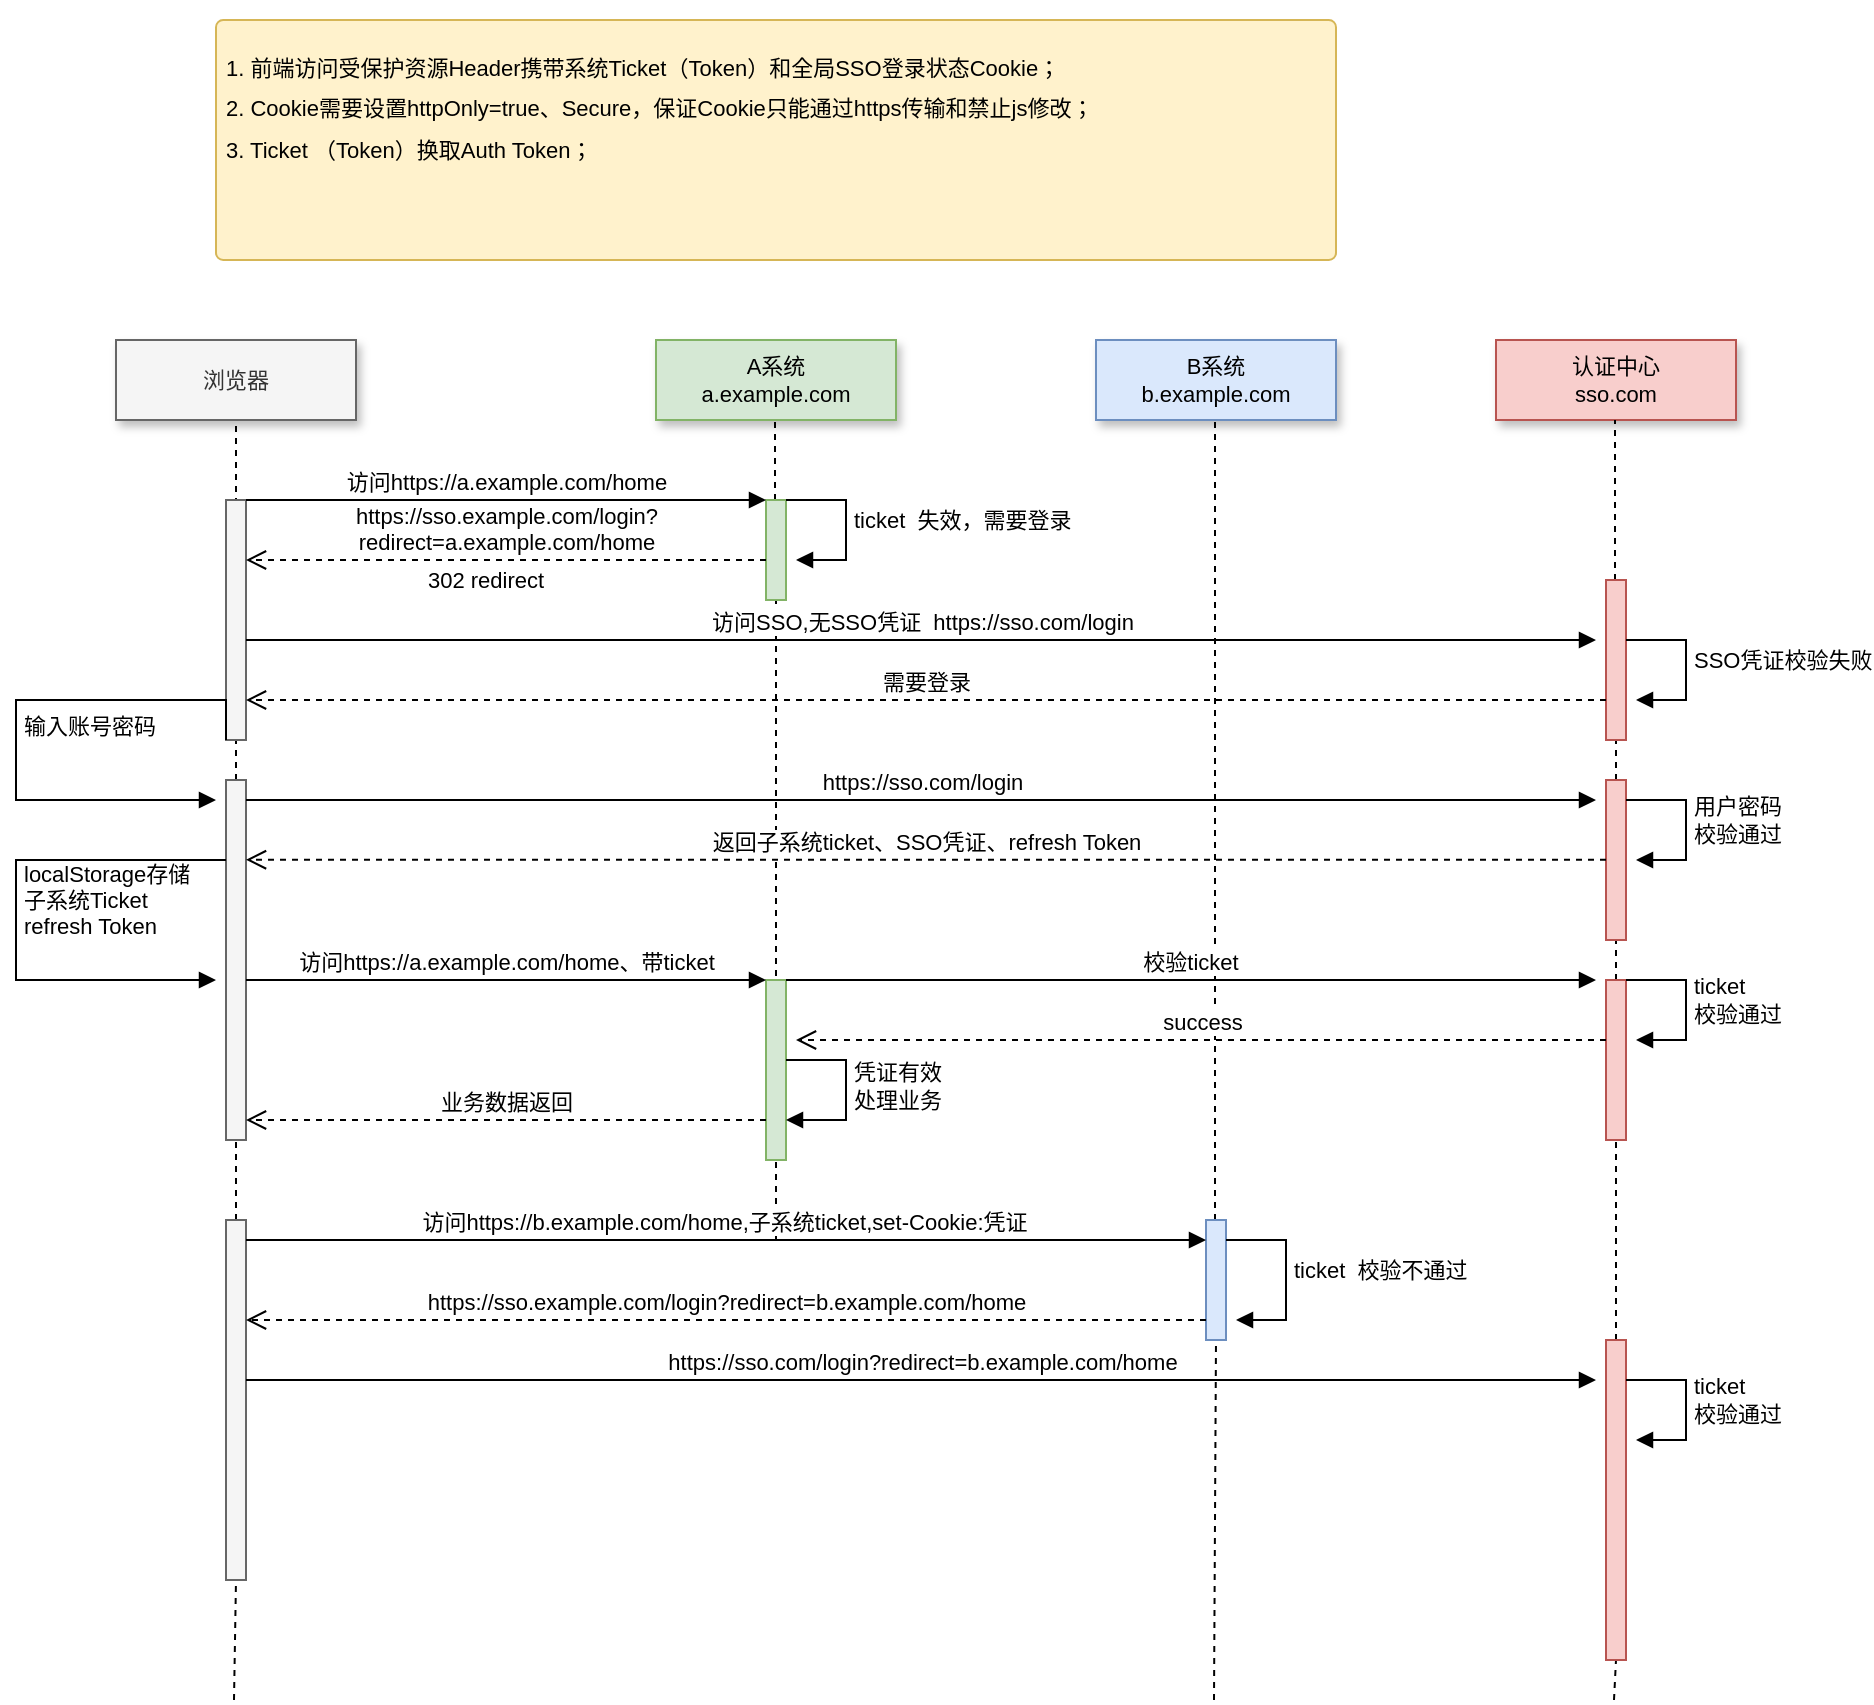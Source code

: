 <mxfile version="22.1.4" type="github">
  <diagram name="第 1 页" id="4eC4Y5nyNUY1-vNa9eZq">
    <mxGraphModel dx="1905" dy="702" grid="1" gridSize="10" guides="1" tooltips="1" connect="1" arrows="1" fold="1" page="1" pageScale="1" pageWidth="827" pageHeight="1169" math="0" shadow="0">
      <root>
        <mxCell id="0" />
        <mxCell id="1" parent="0" />
        <mxCell id="cjf3HgqTAm4N_7wbF4_n-6" value="" style="rounded=1;whiteSpace=wrap;html=1;fillColor=#fff2cc;strokeColor=#d6b656;arcSize=3;fontSize=11;" parent="1" vertex="1">
          <mxGeometry x="-40" y="40" width="560" height="120" as="geometry" />
        </mxCell>
        <mxCell id="cjf3HgqTAm4N_7wbF4_n-5" value="&lt;h1 style=&quot;font-size: 11px;&quot;&gt;&lt;font style=&quot;font-size: 11px; font-weight: normal;&quot;&gt;&lt;br style=&quot;font-size: 11px;&quot;&gt;&lt;/font&gt;&lt;/h1&gt;&lt;h1 style=&quot;font-size: 11px;&quot;&gt;&lt;font style=&quot;font-size: 11px; font-weight: normal;&quot;&gt;1. 前端访问受保护资源Header携带系统Ticket（Token）和全局SSO登录状态Cookie；&lt;/font&gt;&lt;/h1&gt;&lt;h1 style=&quot;font-size: 11px;&quot;&gt;&lt;span style=&quot;font-weight: normal; font-size: 11px;&quot;&gt;2. Cookie需要设置httpOnly=true、Secure，保证Cookie只能通过https传输和禁止js修改；&lt;/span&gt;&lt;/h1&gt;&lt;div style=&quot;font-size: 11px;&quot;&gt;&lt;span style=&quot;background-color: initial; font-size: 11px;&quot;&gt;3. Ticket （Token）换取Auth Token；&lt;/span&gt;&lt;br style=&quot;font-size: 11px;&quot;&gt;&lt;/div&gt;&lt;div style=&quot;font-size: 11px;&quot;&gt;&lt;font style=&quot;font-weight: normal; font-size: 11px;&quot;&gt;&lt;br style=&quot;font-size: 11px;&quot;&gt;&lt;/font&gt;&lt;/div&gt;" style="text;html=1;strokeColor=none;fillColor=none;spacing=5;spacingTop=-20;whiteSpace=wrap;overflow=hidden;rounded=0;fontSize=11;" parent="1" vertex="1">
          <mxGeometry x="-40" y="40" width="540" height="120" as="geometry" />
        </mxCell>
        <mxCell id="cjf3HgqTAm4N_7wbF4_n-7" value="浏览器" style="rounded=0;whiteSpace=wrap;html=1;fillColor=#f5f5f5;shadow=1;strokeColor=#666666;fontColor=#333333;fontSize=11;" parent="1" vertex="1">
          <mxGeometry x="-90" y="200" width="120" height="40" as="geometry" />
        </mxCell>
        <mxCell id="cjf3HgqTAm4N_7wbF4_n-8" value="A系统&lt;br style=&quot;font-size: 11px;&quot;&gt;a.example.com" style="rounded=0;whiteSpace=wrap;html=1;fillColor=#d5e8d4;shadow=1;strokeColor=#82b366;fontSize=11;" parent="1" vertex="1">
          <mxGeometry x="180" y="200" width="120" height="40" as="geometry" />
        </mxCell>
        <mxCell id="cjf3HgqTAm4N_7wbF4_n-9" value="B系统&lt;br style=&quot;border-color: var(--border-color); font-size: 11px;&quot;&gt;b.example.com" style="rounded=0;whiteSpace=wrap;html=1;fillColor=#dae8fc;shadow=1;strokeColor=#6c8ebf;fontSize=11;" parent="1" vertex="1">
          <mxGeometry x="400" y="200" width="120" height="40" as="geometry" />
        </mxCell>
        <mxCell id="cjf3HgqTAm4N_7wbF4_n-10" value="认证中心&lt;br style=&quot;font-size: 11px;&quot;&gt;sso.com" style="rounded=0;whiteSpace=wrap;html=1;fillColor=#f8cecc;shadow=1;strokeColor=#b85450;fontSize=11;" parent="1" vertex="1">
          <mxGeometry x="600" y="200" width="120" height="40" as="geometry" />
        </mxCell>
        <mxCell id="leE8Cb88VZXqTR05hnTv-3" value="" style="endArrow=none;dashed=1;html=1;rounded=0;entryX=0.5;entryY=1;entryDx=0;entryDy=0;" edge="1" parent="1" source="leE8Cb88VZXqTR05hnTv-28" target="cjf3HgqTAm4N_7wbF4_n-7">
          <mxGeometry width="50" height="50" relative="1" as="geometry">
            <mxPoint x="-30" y="750" as="sourcePoint" />
            <mxPoint x="-5" y="290" as="targetPoint" />
          </mxGeometry>
        </mxCell>
        <mxCell id="leE8Cb88VZXqTR05hnTv-1" value="" style="html=1;points=[[0,0,0,0,5],[0,1,0,0,-5],[1,0,0,0,5],[1,1,0,0,-5]];perimeter=orthogonalPerimeter;outlineConnect=0;targetShapes=umlLifeline;portConstraint=eastwest;newEdgeStyle={&quot;curved&quot;:0,&quot;rounded&quot;:0};fillColor=#f5f5f5;fontColor=#333333;strokeColor=#666666;fontSize=11;" vertex="1" parent="1">
          <mxGeometry x="-35" y="280" width="10" height="120" as="geometry" />
        </mxCell>
        <mxCell id="leE8Cb88VZXqTR05hnTv-4" value="" style="endArrow=none;dashed=1;html=1;rounded=0;entryX=0.5;entryY=1;entryDx=0;entryDy=0;fontSize=11;" edge="1" parent="1" source="leE8Cb88VZXqTR05hnTv-7">
          <mxGeometry width="50" height="50" relative="1" as="geometry">
            <mxPoint x="239.5" y="750" as="sourcePoint" />
            <mxPoint x="239.5" y="240" as="targetPoint" />
          </mxGeometry>
        </mxCell>
        <mxCell id="leE8Cb88VZXqTR05hnTv-5" value="" style="endArrow=none;dashed=1;html=1;rounded=0;entryX=0.5;entryY=1;entryDx=0;entryDy=0;" edge="1" parent="1" source="leE8Cb88VZXqTR05hnTv-49">
          <mxGeometry width="50" height="50" relative="1" as="geometry">
            <mxPoint x="459" y="880" as="sourcePoint" />
            <mxPoint x="459.5" y="240" as="targetPoint" />
          </mxGeometry>
        </mxCell>
        <mxCell id="leE8Cb88VZXqTR05hnTv-6" value="" style="endArrow=none;dashed=1;html=1;rounded=0;entryX=0.5;entryY=1;entryDx=0;entryDy=0;" edge="1" parent="1" source="leE8Cb88VZXqTR05hnTv-9">
          <mxGeometry width="50" height="50" relative="1" as="geometry">
            <mxPoint x="659.5" y="750" as="sourcePoint" />
            <mxPoint x="659.5" y="240" as="targetPoint" />
          </mxGeometry>
        </mxCell>
        <mxCell id="leE8Cb88VZXqTR05hnTv-8" value="" style="endArrow=none;dashed=1;html=1;rounded=0;entryX=0.5;entryY=1;entryDx=0;entryDy=0;" edge="1" parent="1" target="leE8Cb88VZXqTR05hnTv-7">
          <mxGeometry width="50" height="50" relative="1" as="geometry">
            <mxPoint x="240" y="650" as="sourcePoint" />
            <mxPoint x="239.5" y="240" as="targetPoint" />
          </mxGeometry>
        </mxCell>
        <mxCell id="leE8Cb88VZXqTR05hnTv-7" value="" style="html=1;points=[[0,0,0,0,5],[0,1,0,0,-5],[1,0,0,0,5],[1,1,0,0,-5]];perimeter=orthogonalPerimeter;outlineConnect=0;targetShapes=umlLifeline;portConstraint=eastwest;newEdgeStyle={&quot;curved&quot;:0,&quot;rounded&quot;:0};fillColor=#d5e8d4;strokeColor=#82b366;fontSize=11;" vertex="1" parent="1">
          <mxGeometry x="235" y="280" width="10" height="50" as="geometry" />
        </mxCell>
        <mxCell id="leE8Cb88VZXqTR05hnTv-15" value="访问https://a.example.com/home" style="html=1;verticalAlign=bottom;endArrow=block;curved=0;rounded=0;fontSize=11;" edge="1" parent="1" source="leE8Cb88VZXqTR05hnTv-1" target="leE8Cb88VZXqTR05hnTv-7">
          <mxGeometry x="-0.003" width="80" relative="1" as="geometry">
            <mxPoint x="30" y="330" as="sourcePoint" />
            <mxPoint x="110" y="330" as="targetPoint" />
            <Array as="points">
              <mxPoint x="70" y="280" />
            </Array>
            <mxPoint as="offset" />
          </mxGeometry>
        </mxCell>
        <mxCell id="leE8Cb88VZXqTR05hnTv-20" value="ticket&amp;nbsp; 失效，需要登录" style="html=1;align=left;spacingLeft=2;endArrow=block;rounded=0;edgeStyle=orthogonalEdgeStyle;curved=0;rounded=0;fontSize=11;" edge="1" parent="1">
          <mxGeometry x="-0.06" relative="1" as="geometry">
            <mxPoint x="245" y="280" as="sourcePoint" />
            <Array as="points">
              <mxPoint x="275" y="310" />
            </Array>
            <mxPoint x="250" y="310" as="targetPoint" />
            <mxPoint as="offset" />
          </mxGeometry>
        </mxCell>
        <mxCell id="leE8Cb88VZXqTR05hnTv-22" value="302 redirect" style="text;html=1;strokeColor=none;fillColor=none;align=center;verticalAlign=middle;whiteSpace=wrap;rounded=0;fontSize=11;" vertex="1" parent="1">
          <mxGeometry x="60" y="305" width="70" height="30" as="geometry" />
        </mxCell>
        <mxCell id="leE8Cb88VZXqTR05hnTv-23" value="" style="endArrow=none;dashed=1;html=1;rounded=0;entryX=0.5;entryY=1;entryDx=0;entryDy=0;" edge="1" parent="1" source="leE8Cb88VZXqTR05hnTv-30" target="leE8Cb88VZXqTR05hnTv-9">
          <mxGeometry width="50" height="50" relative="1" as="geometry">
            <mxPoint x="659.5" y="750" as="sourcePoint" />
            <mxPoint x="659.5" y="240" as="targetPoint" />
          </mxGeometry>
        </mxCell>
        <mxCell id="leE8Cb88VZXqTR05hnTv-9" value="" style="html=1;points=[[0,0,0,0,5],[0,1,0,0,-5],[1,0,0,0,5],[1,1,0,0,-5]];perimeter=orthogonalPerimeter;outlineConnect=0;targetShapes=umlLifeline;portConstraint=eastwest;newEdgeStyle={&quot;curved&quot;:0,&quot;rounded&quot;:0};fillColor=#f8cecc;strokeColor=#b85450;fontSize=11;" vertex="1" parent="1">
          <mxGeometry x="655" y="320" width="10" height="80" as="geometry" />
        </mxCell>
        <mxCell id="leE8Cb88VZXqTR05hnTv-25" value="访问SSO,无SSO凭证&amp;nbsp; https://sso.com/login" style="html=1;verticalAlign=bottom;endArrow=block;curved=0;rounded=0;" edge="1" parent="1">
          <mxGeometry width="80" relative="1" as="geometry">
            <mxPoint x="-25" y="350" as="sourcePoint" />
            <mxPoint x="650" y="350" as="targetPoint" />
          </mxGeometry>
        </mxCell>
        <mxCell id="leE8Cb88VZXqTR05hnTv-26" value="SSO凭证校验失败" style="html=1;align=left;spacingLeft=2;endArrow=block;rounded=0;edgeStyle=orthogonalEdgeStyle;curved=0;rounded=0;fontSize=11;" edge="1" parent="1">
          <mxGeometry x="-0.06" relative="1" as="geometry">
            <mxPoint x="665" y="350" as="sourcePoint" />
            <Array as="points">
              <mxPoint x="695" y="380" />
            </Array>
            <mxPoint x="670" y="380" as="targetPoint" />
            <mxPoint as="offset" />
          </mxGeometry>
        </mxCell>
        <mxCell id="leE8Cb88VZXqTR05hnTv-27" value="需要登录" style="html=1;verticalAlign=bottom;endArrow=open;dashed=1;endSize=8;curved=0;rounded=0;" edge="1" parent="1" target="leE8Cb88VZXqTR05hnTv-1">
          <mxGeometry relative="1" as="geometry">
            <mxPoint x="655" y="380" as="sourcePoint" />
            <mxPoint x="-20" y="380" as="targetPoint" />
            <mxPoint as="offset" />
          </mxGeometry>
        </mxCell>
        <mxCell id="leE8Cb88VZXqTR05hnTv-29" value="" style="endArrow=none;dashed=1;html=1;rounded=0;entryX=0.5;entryY=1;entryDx=0;entryDy=0;" edge="1" parent="1" source="leE8Cb88VZXqTR05hnTv-46" target="leE8Cb88VZXqTR05hnTv-28">
          <mxGeometry width="50" height="50" relative="1" as="geometry">
            <mxPoint x="-31" y="880" as="sourcePoint" />
            <mxPoint x="-30" y="240" as="targetPoint" />
          </mxGeometry>
        </mxCell>
        <mxCell id="leE8Cb88VZXqTR05hnTv-28" value="" style="html=1;points=[[0,0,0,0,5],[0,1,0,0,-5],[1,0,0,0,5],[1,1,0,0,-5]];perimeter=orthogonalPerimeter;outlineConnect=0;targetShapes=umlLifeline;portConstraint=eastwest;newEdgeStyle={&quot;curved&quot;:0,&quot;rounded&quot;:0};fillColor=#f5f5f5;fontColor=#333333;strokeColor=#666666;fontSize=11;" vertex="1" parent="1">
          <mxGeometry x="-35" y="420" width="10" height="180" as="geometry" />
        </mxCell>
        <mxCell id="leE8Cb88VZXqTR05hnTv-31" value="" style="endArrow=none;dashed=1;html=1;rounded=0;entryX=0.5;entryY=1;entryDx=0;entryDy=0;" edge="1" parent="1" source="leE8Cb88VZXqTR05hnTv-39" target="leE8Cb88VZXqTR05hnTv-30">
          <mxGeometry width="50" height="50" relative="1" as="geometry">
            <mxPoint x="659.5" y="750" as="sourcePoint" />
            <mxPoint x="660" y="400" as="targetPoint" />
          </mxGeometry>
        </mxCell>
        <mxCell id="leE8Cb88VZXqTR05hnTv-30" value="" style="html=1;points=[[0,0,0,0,5],[0,1,0,0,-5],[1,0,0,0,5],[1,1,0,0,-5]];perimeter=orthogonalPerimeter;outlineConnect=0;targetShapes=umlLifeline;portConstraint=eastwest;newEdgeStyle={&quot;curved&quot;:0,&quot;rounded&quot;:0};fillColor=#f8cecc;strokeColor=#b85450;fontSize=11;" vertex="1" parent="1">
          <mxGeometry x="655" y="420" width="10" height="80" as="geometry" />
        </mxCell>
        <mxCell id="leE8Cb88VZXqTR05hnTv-32" value="https://sso.com/login" style="html=1;verticalAlign=bottom;endArrow=block;curved=0;rounded=0;" edge="1" parent="1">
          <mxGeometry width="80" relative="1" as="geometry">
            <mxPoint x="-25" y="430" as="sourcePoint" />
            <mxPoint x="650" y="430" as="targetPoint" />
          </mxGeometry>
        </mxCell>
        <mxCell id="leE8Cb88VZXqTR05hnTv-33" value="输入账号密码" style="html=1;align=left;spacingLeft=2;endArrow=block;rounded=0;edgeStyle=orthogonalEdgeStyle;curved=0;rounded=0;fontSize=11;" edge="1" parent="1">
          <mxGeometry x="0.003" relative="1" as="geometry">
            <mxPoint x="-35" y="400" as="sourcePoint" />
            <Array as="points">
              <mxPoint x="-35" y="380" />
              <mxPoint x="-140" y="380" />
              <mxPoint x="-140" y="430" />
              <mxPoint x="-40" y="430" />
            </Array>
            <mxPoint x="-40" y="430" as="targetPoint" />
            <mxPoint as="offset" />
          </mxGeometry>
        </mxCell>
        <mxCell id="leE8Cb88VZXqTR05hnTv-34" value="用户密码&lt;br&gt;校验通过" style="html=1;align=left;spacingLeft=2;endArrow=block;rounded=0;edgeStyle=orthogonalEdgeStyle;curved=0;rounded=0;fontSize=11;" edge="1" parent="1">
          <mxGeometry x="-0.06" relative="1" as="geometry">
            <mxPoint x="665" y="430" as="sourcePoint" />
            <Array as="points">
              <mxPoint x="695" y="430" />
              <mxPoint x="695" y="460" />
              <mxPoint x="670" y="460" />
            </Array>
            <mxPoint x="670" y="460" as="targetPoint" />
            <mxPoint as="offset" />
          </mxGeometry>
        </mxCell>
        <mxCell id="leE8Cb88VZXqTR05hnTv-35" value="返回子系统ticket、SSO凭证、refresh Token" style="html=1;verticalAlign=bottom;endArrow=open;dashed=1;endSize=8;curved=0;rounded=0;" edge="1" parent="1">
          <mxGeometry relative="1" as="geometry">
            <mxPoint x="655" y="459.87" as="sourcePoint" />
            <mxPoint x="-25" y="459.87" as="targetPoint" />
            <mxPoint as="offset" />
          </mxGeometry>
        </mxCell>
        <mxCell id="leE8Cb88VZXqTR05hnTv-36" value="localStorage存储&lt;br&gt;子系统Ticket&lt;br&gt;refresh Token" style="html=1;align=left;spacingLeft=2;endArrow=block;rounded=0;edgeStyle=orthogonalEdgeStyle;curved=0;rounded=0;fontSize=11;" edge="1" parent="1" source="leE8Cb88VZXqTR05hnTv-28">
          <mxGeometry x="-0.057" relative="1" as="geometry">
            <mxPoint x="-35" y="500" as="sourcePoint" />
            <Array as="points">
              <mxPoint x="-140" y="460" />
              <mxPoint x="-140" y="520" />
            </Array>
            <mxPoint x="-40" y="520" as="targetPoint" />
            <mxPoint as="offset" />
          </mxGeometry>
        </mxCell>
        <mxCell id="leE8Cb88VZXqTR05hnTv-37" value="" style="html=1;points=[[0,0,0,0,5],[0,1,0,0,-5],[1,0,0,0,5],[1,1,0,0,-5]];perimeter=orthogonalPerimeter;outlineConnect=0;targetShapes=umlLifeline;portConstraint=eastwest;newEdgeStyle={&quot;curved&quot;:0,&quot;rounded&quot;:0};fillColor=#d5e8d4;strokeColor=#82b366;fontSize=11;" vertex="1" parent="1">
          <mxGeometry x="235" y="520" width="10" height="90" as="geometry" />
        </mxCell>
        <mxCell id="leE8Cb88VZXqTR05hnTv-38" value="访问https://a.example.com/home、带ticket" style="html=1;verticalAlign=bottom;endArrow=block;curved=0;rounded=0;fontSize=11;" edge="1" parent="1">
          <mxGeometry x="-0.003" width="80" relative="1" as="geometry">
            <mxPoint x="-25" y="520" as="sourcePoint" />
            <mxPoint x="235" y="520" as="targetPoint" />
            <Array as="points">
              <mxPoint x="70" y="520" />
            </Array>
            <mxPoint as="offset" />
          </mxGeometry>
        </mxCell>
        <mxCell id="leE8Cb88VZXqTR05hnTv-40" value="" style="endArrow=none;dashed=1;html=1;rounded=0;entryX=0.5;entryY=1;entryDx=0;entryDy=0;" edge="1" parent="1" source="leE8Cb88VZXqTR05hnTv-55" target="leE8Cb88VZXqTR05hnTv-39">
          <mxGeometry width="50" height="50" relative="1" as="geometry">
            <mxPoint x="659" y="880" as="sourcePoint" />
            <mxPoint x="660" y="500" as="targetPoint" />
          </mxGeometry>
        </mxCell>
        <mxCell id="leE8Cb88VZXqTR05hnTv-39" value="" style="html=1;points=[[0,0,0,0,5],[0,1,0,0,-5],[1,0,0,0,5],[1,1,0,0,-5]];perimeter=orthogonalPerimeter;outlineConnect=0;targetShapes=umlLifeline;portConstraint=eastwest;newEdgeStyle={&quot;curved&quot;:0,&quot;rounded&quot;:0};fillColor=#f8cecc;strokeColor=#b85450;fontSize=11;" vertex="1" parent="1">
          <mxGeometry x="655" y="520" width="10" height="80" as="geometry" />
        </mxCell>
        <mxCell id="leE8Cb88VZXqTR05hnTv-41" value="校验ticket" style="html=1;verticalAlign=bottom;endArrow=block;curved=0;rounded=0;fontSize=11;" edge="1" parent="1">
          <mxGeometry x="-0.003" width="80" relative="1" as="geometry">
            <mxPoint x="245" y="520" as="sourcePoint" />
            <mxPoint x="650" y="520" as="targetPoint" />
            <Array as="points">
              <mxPoint x="340" y="520" />
            </Array>
            <mxPoint as="offset" />
          </mxGeometry>
        </mxCell>
        <mxCell id="leE8Cb88VZXqTR05hnTv-42" value="ticket&lt;br&gt;校验通过" style="html=1;align=left;spacingLeft=2;endArrow=block;rounded=0;edgeStyle=orthogonalEdgeStyle;curved=0;rounded=0;fontSize=11;" edge="1" parent="1">
          <mxGeometry x="-0.06" relative="1" as="geometry">
            <mxPoint x="665" y="520" as="sourcePoint" />
            <Array as="points">
              <mxPoint x="695" y="550" />
            </Array>
            <mxPoint x="670" y="550" as="targetPoint" />
            <mxPoint as="offset" />
          </mxGeometry>
        </mxCell>
        <mxCell id="leE8Cb88VZXqTR05hnTv-43" value="success" style="html=1;verticalAlign=bottom;endArrow=open;dashed=1;endSize=8;curved=0;rounded=0;" edge="1" parent="1">
          <mxGeometry relative="1" as="geometry">
            <mxPoint x="655" y="550" as="sourcePoint" />
            <mxPoint x="250" y="550" as="targetPoint" />
          </mxGeometry>
        </mxCell>
        <mxCell id="leE8Cb88VZXqTR05hnTv-44" value="凭证有效&lt;br&gt;处理业务" style="html=1;align=left;spacingLeft=2;endArrow=block;rounded=0;edgeStyle=orthogonalEdgeStyle;curved=0;rounded=0;fontSize=11;" edge="1" parent="1" target="leE8Cb88VZXqTR05hnTv-37">
          <mxGeometry x="-0.06" relative="1" as="geometry">
            <mxPoint x="245" y="560" as="sourcePoint" />
            <Array as="points">
              <mxPoint x="275" y="560" />
              <mxPoint x="275" y="590" />
            </Array>
            <mxPoint x="250" y="590" as="targetPoint" />
            <mxPoint as="offset" />
          </mxGeometry>
        </mxCell>
        <mxCell id="leE8Cb88VZXqTR05hnTv-45" value="业务数据返回" style="html=1;verticalAlign=bottom;endArrow=open;dashed=1;endSize=8;curved=0;rounded=0;" edge="1" parent="1" target="leE8Cb88VZXqTR05hnTv-28">
          <mxGeometry relative="1" as="geometry">
            <mxPoint x="235" y="590" as="sourcePoint" />
            <mxPoint y="590" as="targetPoint" />
          </mxGeometry>
        </mxCell>
        <mxCell id="leE8Cb88VZXqTR05hnTv-47" value="" style="endArrow=none;dashed=1;html=1;rounded=0;entryX=0.5;entryY=1;entryDx=0;entryDy=0;" edge="1" parent="1" target="leE8Cb88VZXqTR05hnTv-46">
          <mxGeometry width="50" height="50" relative="1" as="geometry">
            <mxPoint x="-31" y="880" as="sourcePoint" />
            <mxPoint x="-30" y="600" as="targetPoint" />
          </mxGeometry>
        </mxCell>
        <mxCell id="leE8Cb88VZXqTR05hnTv-46" value="" style="html=1;points=[[0,0,0,0,5],[0,1,0,0,-5],[1,0,0,0,5],[1,1,0,0,-5]];perimeter=orthogonalPerimeter;outlineConnect=0;targetShapes=umlLifeline;portConstraint=eastwest;newEdgeStyle={&quot;curved&quot;:0,&quot;rounded&quot;:0};fillColor=#f5f5f5;fontColor=#333333;strokeColor=#666666;fontSize=11;" vertex="1" parent="1">
          <mxGeometry x="-35" y="640" width="10" height="180" as="geometry" />
        </mxCell>
        <mxCell id="leE8Cb88VZXqTR05hnTv-50" value="" style="endArrow=none;dashed=1;html=1;rounded=0;entryX=0.5;entryY=1;entryDx=0;entryDy=0;" edge="1" parent="1" target="leE8Cb88VZXqTR05hnTv-49">
          <mxGeometry width="50" height="50" relative="1" as="geometry">
            <mxPoint x="459" y="880" as="sourcePoint" />
            <mxPoint x="459.5" y="240" as="targetPoint" />
          </mxGeometry>
        </mxCell>
        <mxCell id="leE8Cb88VZXqTR05hnTv-49" value="" style="html=1;points=[[0,0,0,0,5],[0,1,0,0,-5],[1,0,0,0,5],[1,1,0,0,-5]];perimeter=orthogonalPerimeter;outlineConnect=0;targetShapes=umlLifeline;portConstraint=eastwest;newEdgeStyle={&quot;curved&quot;:0,&quot;rounded&quot;:0};fillColor=#dae8fc;strokeColor=#6c8ebf;fontSize=11;" vertex="1" parent="1">
          <mxGeometry x="455" y="640" width="10" height="60" as="geometry" />
        </mxCell>
        <mxCell id="leE8Cb88VZXqTR05hnTv-51" value="访问https://b.example.com/home,子系统ticket,set-Cookie:凭证" style="html=1;verticalAlign=bottom;endArrow=block;curved=0;rounded=0;fontSize=11;" edge="1" parent="1" target="leE8Cb88VZXqTR05hnTv-49">
          <mxGeometry x="-0.005" width="80" relative="1" as="geometry">
            <mxPoint x="-25" y="650" as="sourcePoint" />
            <mxPoint x="235" y="650" as="targetPoint" />
            <Array as="points">
              <mxPoint x="70" y="650" />
            </Array>
            <mxPoint as="offset" />
          </mxGeometry>
        </mxCell>
        <mxCell id="leE8Cb88VZXqTR05hnTv-52" value="ticket&amp;nbsp; 校验不通过" style="html=1;align=left;spacingLeft=2;endArrow=block;rounded=0;edgeStyle=orthogonalEdgeStyle;curved=0;rounded=0;fontSize=11;" edge="1" parent="1">
          <mxGeometry x="-0.06" relative="1" as="geometry">
            <mxPoint x="465" y="650" as="sourcePoint" />
            <Array as="points">
              <mxPoint x="495" y="650" />
              <mxPoint x="495" y="690" />
              <mxPoint x="470" y="690" />
            </Array>
            <mxPoint x="470" y="690" as="targetPoint" />
            <mxPoint as="offset" />
          </mxGeometry>
        </mxCell>
        <mxCell id="leE8Cb88VZXqTR05hnTv-53" value="https://sso.example.com/login?&lt;br&gt;redirect=a.example.com/home" style="html=1;verticalAlign=bottom;endArrow=open;dashed=1;endSize=8;curved=0;rounded=0;" edge="1" parent="1">
          <mxGeometry relative="1" as="geometry">
            <mxPoint x="235" y="310" as="sourcePoint" />
            <mxPoint x="-25" y="310" as="targetPoint" />
          </mxGeometry>
        </mxCell>
        <mxCell id="leE8Cb88VZXqTR05hnTv-54" value="https://sso.example.com/login?redirect=b.example.com/home" style="html=1;verticalAlign=bottom;endArrow=open;dashed=1;endSize=8;curved=0;rounded=0;" edge="1" parent="1" target="leE8Cb88VZXqTR05hnTv-46">
          <mxGeometry relative="1" as="geometry">
            <mxPoint x="455" y="690" as="sourcePoint" />
            <mxPoint x="195" y="690" as="targetPoint" />
          </mxGeometry>
        </mxCell>
        <mxCell id="leE8Cb88VZXqTR05hnTv-56" value="" style="endArrow=none;dashed=1;html=1;rounded=0;entryX=0.5;entryY=1;entryDx=0;entryDy=0;" edge="1" parent="1" target="leE8Cb88VZXqTR05hnTv-55">
          <mxGeometry width="50" height="50" relative="1" as="geometry">
            <mxPoint x="659" y="880" as="sourcePoint" />
            <mxPoint x="660" y="600" as="targetPoint" />
          </mxGeometry>
        </mxCell>
        <mxCell id="leE8Cb88VZXqTR05hnTv-55" value="" style="html=1;points=[[0,0,0,0,5],[0,1,0,0,-5],[1,0,0,0,5],[1,1,0,0,-5]];perimeter=orthogonalPerimeter;outlineConnect=0;targetShapes=umlLifeline;portConstraint=eastwest;newEdgeStyle={&quot;curved&quot;:0,&quot;rounded&quot;:0};fillColor=#f8cecc;strokeColor=#b85450;fontSize=11;" vertex="1" parent="1">
          <mxGeometry x="655" y="700" width="10" height="160" as="geometry" />
        </mxCell>
        <mxCell id="leE8Cb88VZXqTR05hnTv-57" value="ticket&lt;br&gt;校验通过" style="html=1;align=left;spacingLeft=2;endArrow=block;rounded=0;edgeStyle=orthogonalEdgeStyle;curved=0;rounded=0;fontSize=11;" edge="1" parent="1">
          <mxGeometry x="-0.06" relative="1" as="geometry">
            <mxPoint x="665" y="720" as="sourcePoint" />
            <Array as="points">
              <mxPoint x="695" y="750" />
            </Array>
            <mxPoint x="670" y="750" as="targetPoint" />
            <mxPoint as="offset" />
          </mxGeometry>
        </mxCell>
        <mxCell id="leE8Cb88VZXqTR05hnTv-58" value="https://sso.com/login?redirect=b.example.com/home" style="html=1;verticalAlign=bottom;endArrow=block;curved=0;rounded=0;" edge="1" parent="1">
          <mxGeometry x="0.0" width="80" relative="1" as="geometry">
            <mxPoint x="-25" y="720" as="sourcePoint" />
            <mxPoint x="650" y="720" as="targetPoint" />
            <mxPoint as="offset" />
          </mxGeometry>
        </mxCell>
      </root>
    </mxGraphModel>
  </diagram>
</mxfile>
